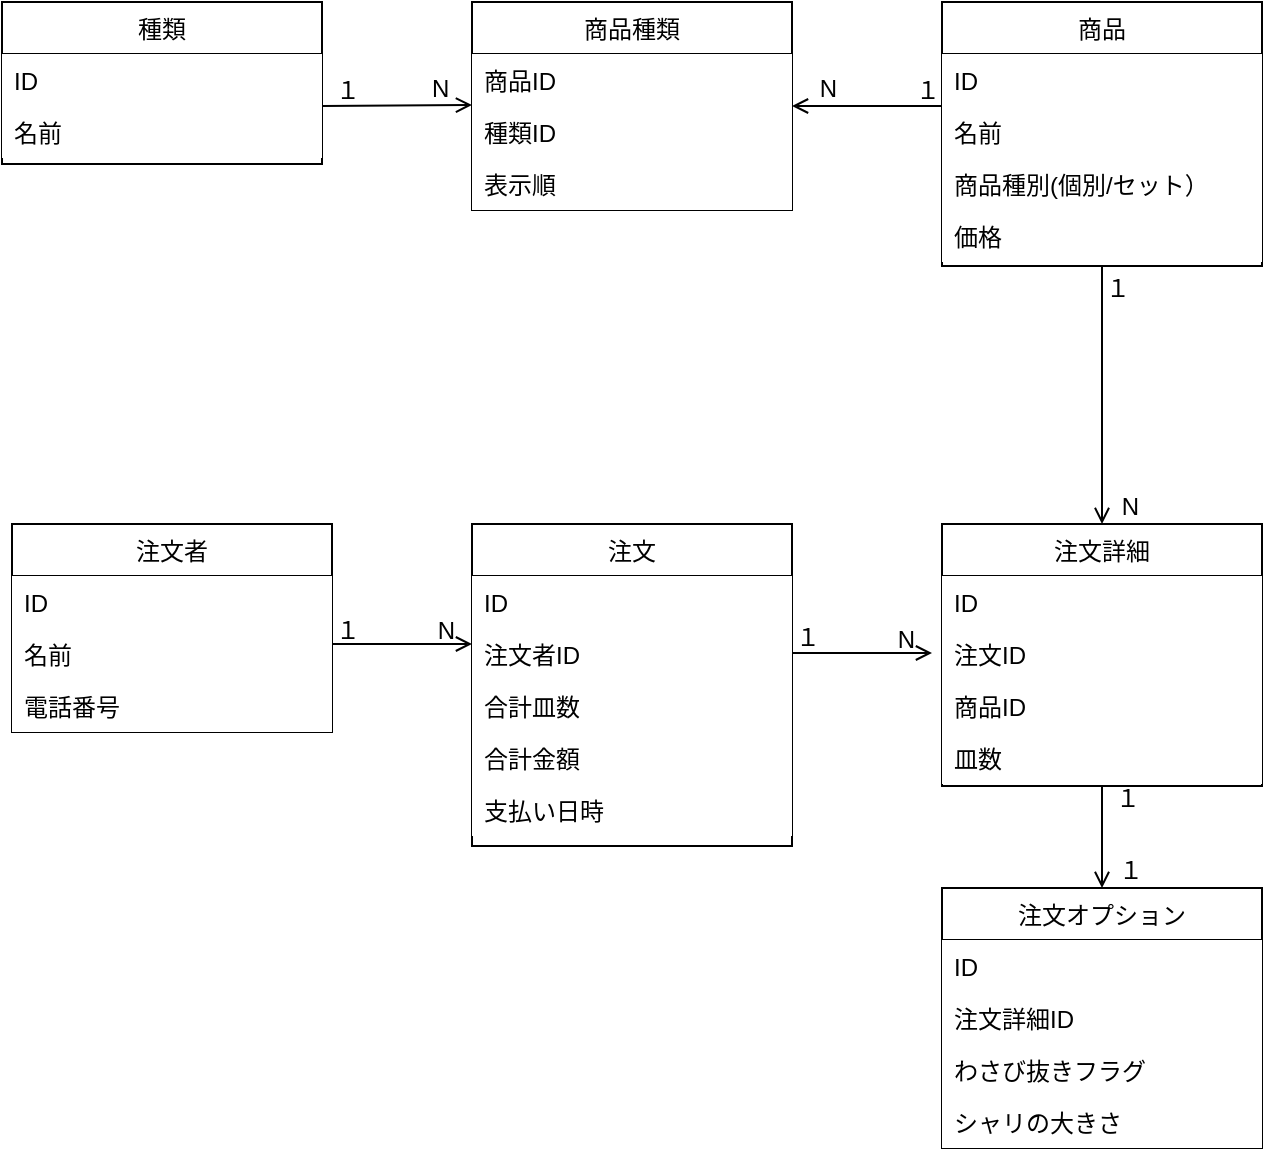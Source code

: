 <mxfile version="15.8.2" type="device"><diagram id="C5RBs43oDa-KdzZeNtuy" name="Page-1"><mxGraphModel dx="665" dy="614" grid="1" gridSize="10" guides="1" tooltips="1" connect="1" arrows="1" fold="1" page="1" pageScale="1" pageWidth="827" pageHeight="1169" math="0" shadow="0"><root><mxCell id="WIyWlLk6GJQsqaUBKTNV-0"/><mxCell id="WIyWlLk6GJQsqaUBKTNV-1" parent="WIyWlLk6GJQsqaUBKTNV-0"/><mxCell id="zkfFHV4jXpPFQw0GAbJ--13" value="注文" style="swimlane;fontStyle=0;align=center;verticalAlign=top;childLayout=stackLayout;horizontal=1;startSize=26;horizontalStack=0;resizeParent=1;resizeLast=0;collapsible=1;marginBottom=0;rounded=0;shadow=0;strokeWidth=1;" parent="WIyWlLk6GJQsqaUBKTNV-1" vertex="1"><mxGeometry x="235" y="429" width="160" height="161" as="geometry"><mxRectangle x="340" y="380" width="170" height="26" as="alternateBounds"/></mxGeometry></mxCell><mxCell id="zkfFHV4jXpPFQw0GAbJ--14" value="ID&#10;" style="text;align=left;verticalAlign=top;spacingLeft=4;spacingRight=4;overflow=hidden;rotatable=0;points=[[0,0.5],[1,0.5]];portConstraint=eastwest;fillColor=default;" parent="zkfFHV4jXpPFQw0GAbJ--13" vertex="1"><mxGeometry y="26" width="160" height="26" as="geometry"/></mxCell><mxCell id="SkkedGWnrhFnwaCjUDxO-12" value="注文者ID&#10;" style="text;align=left;verticalAlign=top;spacingLeft=4;spacingRight=4;overflow=hidden;rotatable=0;points=[[0,0.5],[1,0.5]];portConstraint=eastwest;fillColor=default;" parent="zkfFHV4jXpPFQw0GAbJ--13" vertex="1"><mxGeometry y="52" width="160" height="26" as="geometry"/></mxCell><mxCell id="1N2UyBeODw4FCFFzOOn2-0" value="合計皿数&#10;" style="text;align=left;verticalAlign=top;spacingLeft=4;spacingRight=4;overflow=hidden;rotatable=0;points=[[0,0.5],[1,0.5]];portConstraint=eastwest;fillColor=default;" parent="zkfFHV4jXpPFQw0GAbJ--13" vertex="1"><mxGeometry y="78" width="160" height="26" as="geometry"/></mxCell><mxCell id="TcULAAn2mXQuPCmB6XX4-0" value="合計金額" style="text;align=left;verticalAlign=top;spacingLeft=4;spacingRight=4;overflow=hidden;rotatable=0;points=[[0,0.5],[1,0.5]];portConstraint=eastwest;fillColor=default;" parent="zkfFHV4jXpPFQw0GAbJ--13" vertex="1"><mxGeometry y="104" width="160" height="26" as="geometry"/></mxCell><mxCell id="SkkedGWnrhFnwaCjUDxO-14" value="支払い日時&#10;" style="text;align=left;verticalAlign=top;spacingLeft=4;spacingRight=4;overflow=hidden;rotatable=0;points=[[0,0.5],[1,0.5]];portConstraint=eastwest;fillColor=default;" parent="zkfFHV4jXpPFQw0GAbJ--13" vertex="1"><mxGeometry y="130" width="160" height="26" as="geometry"/></mxCell><mxCell id="zkfFHV4jXpPFQw0GAbJ--17" value="商品" style="swimlane;fontStyle=0;align=center;verticalAlign=top;childLayout=stackLayout;horizontal=1;startSize=26;horizontalStack=0;resizeParent=1;resizeLast=0;collapsible=1;marginBottom=0;rounded=0;shadow=0;strokeWidth=1;" parent="WIyWlLk6GJQsqaUBKTNV-1" vertex="1"><mxGeometry x="470" y="168" width="160" height="132" as="geometry"><mxRectangle x="550" y="140" width="160" height="26" as="alternateBounds"/></mxGeometry></mxCell><mxCell id="zkfFHV4jXpPFQw0GAbJ--18" value="ID&#10;" style="text;align=left;verticalAlign=top;spacingLeft=4;spacingRight=4;overflow=hidden;rotatable=0;points=[[0,0.5],[1,0.5]];portConstraint=eastwest;fillColor=default;" parent="zkfFHV4jXpPFQw0GAbJ--17" vertex="1"><mxGeometry y="26" width="160" height="26" as="geometry"/></mxCell><mxCell id="zkfFHV4jXpPFQw0GAbJ--19" value="名前" style="text;align=left;verticalAlign=top;spacingLeft=4;spacingRight=4;overflow=hidden;rotatable=0;points=[[0,0.5],[1,0.5]];portConstraint=eastwest;rounded=0;shadow=0;html=0;fillColor=default;" parent="zkfFHV4jXpPFQw0GAbJ--17" vertex="1"><mxGeometry y="52" width="160" height="26" as="geometry"/></mxCell><mxCell id="SkkedGWnrhFnwaCjUDxO-58" value="商品種別(個別/セット）" style="text;align=left;verticalAlign=top;spacingLeft=4;spacingRight=4;overflow=hidden;rotatable=0;points=[[0,0.5],[1,0.5]];portConstraint=eastwest;rounded=0;shadow=0;html=0;fillColor=default;" parent="zkfFHV4jXpPFQw0GAbJ--17" vertex="1"><mxGeometry y="78" width="160" height="26" as="geometry"/></mxCell><mxCell id="zkfFHV4jXpPFQw0GAbJ--22" value="価格" style="text;align=left;verticalAlign=top;spacingLeft=4;spacingRight=4;overflow=hidden;rotatable=0;points=[[0,0.5],[1,0.5]];portConstraint=eastwest;rounded=0;shadow=0;html=0;fillColor=default;" parent="zkfFHV4jXpPFQw0GAbJ--17" vertex="1"><mxGeometry y="104" width="160" height="26" as="geometry"/></mxCell><mxCell id="SkkedGWnrhFnwaCjUDxO-3" value="種類" style="swimlane;fontStyle=0;align=center;verticalAlign=top;childLayout=stackLayout;horizontal=1;startSize=26;horizontalStack=0;resizeParent=1;resizeLast=0;collapsible=1;marginBottom=0;rounded=0;shadow=0;strokeWidth=1;fillColor=default;" parent="WIyWlLk6GJQsqaUBKTNV-1" vertex="1"><mxGeometry y="168" width="160" height="81" as="geometry"><mxRectangle x="340" y="380" width="170" height="26" as="alternateBounds"/></mxGeometry></mxCell><mxCell id="SkkedGWnrhFnwaCjUDxO-4" value="ID" style="text;align=left;verticalAlign=top;spacingLeft=4;spacingRight=4;overflow=hidden;rotatable=0;points=[[0,0.5],[1,0.5]];portConstraint=eastwest;fillColor=default;" parent="SkkedGWnrhFnwaCjUDxO-3" vertex="1"><mxGeometry y="26" width="160" height="26" as="geometry"/></mxCell><mxCell id="SkkedGWnrhFnwaCjUDxO-6" value="名前" style="text;align=left;verticalAlign=top;spacingLeft=4;spacingRight=4;overflow=hidden;rotatable=0;points=[[0,0.5],[1,0.5]];portConstraint=eastwest;fillColor=default;" parent="SkkedGWnrhFnwaCjUDxO-3" vertex="1"><mxGeometry y="52" width="160" height="26" as="geometry"/></mxCell><mxCell id="SkkedGWnrhFnwaCjUDxO-15" value="注文詳細" style="swimlane;fontStyle=0;align=center;verticalAlign=top;childLayout=stackLayout;horizontal=1;startSize=26;horizontalStack=0;resizeParent=1;resizeLast=0;collapsible=1;marginBottom=0;rounded=0;shadow=0;strokeWidth=1;" parent="WIyWlLk6GJQsqaUBKTNV-1" vertex="1"><mxGeometry x="470" y="429" width="160" height="131" as="geometry"><mxRectangle x="340" y="380" width="170" height="26" as="alternateBounds"/></mxGeometry></mxCell><mxCell id="SkkedGWnrhFnwaCjUDxO-16" value="ID&#10;" style="text;align=left;verticalAlign=top;spacingLeft=4;spacingRight=4;overflow=hidden;rotatable=0;points=[[0,0.5],[1,0.5]];portConstraint=eastwest;fillColor=default;" parent="SkkedGWnrhFnwaCjUDxO-15" vertex="1"><mxGeometry y="26" width="160" height="26" as="geometry"/></mxCell><mxCell id="SkkedGWnrhFnwaCjUDxO-17" value="注文ID&#10;" style="text;align=left;verticalAlign=top;spacingLeft=4;spacingRight=4;overflow=hidden;rotatable=0;points=[[0,0.5],[1,0.5]];portConstraint=eastwest;fillColor=default;" parent="SkkedGWnrhFnwaCjUDxO-15" vertex="1"><mxGeometry y="52" width="160" height="26" as="geometry"/></mxCell><mxCell id="SkkedGWnrhFnwaCjUDxO-18" value="商品ID&#10;" style="text;align=left;verticalAlign=top;spacingLeft=4;spacingRight=4;overflow=hidden;rotatable=0;points=[[0,0.5],[1,0.5]];portConstraint=eastwest;fillColor=default;" parent="SkkedGWnrhFnwaCjUDxO-15" vertex="1"><mxGeometry y="78" width="160" height="26" as="geometry"/></mxCell><mxCell id="SkkedGWnrhFnwaCjUDxO-20" value="皿数&#10;" style="text;align=left;verticalAlign=top;spacingLeft=4;spacingRight=4;overflow=hidden;rotatable=0;points=[[0,0.5],[1,0.5]];portConstraint=eastwest;fillColor=default;" parent="SkkedGWnrhFnwaCjUDxO-15" vertex="1"><mxGeometry y="104" width="160" height="26" as="geometry"/></mxCell><mxCell id="SkkedGWnrhFnwaCjUDxO-21" value="注文者" style="swimlane;fontStyle=0;align=center;verticalAlign=top;childLayout=stackLayout;horizontal=1;startSize=26;horizontalStack=0;resizeParent=1;resizeLast=0;collapsible=1;marginBottom=0;rounded=0;shadow=0;strokeWidth=1;" parent="WIyWlLk6GJQsqaUBKTNV-1" vertex="1"><mxGeometry x="5" y="429" width="160" height="104" as="geometry"><mxRectangle x="340" y="380" width="170" height="26" as="alternateBounds"/></mxGeometry></mxCell><mxCell id="SkkedGWnrhFnwaCjUDxO-22" value="ID&#10;" style="text;align=left;verticalAlign=top;spacingLeft=4;spacingRight=4;overflow=hidden;rotatable=0;points=[[0,0.5],[1,0.5]];portConstraint=eastwest;fillColor=default;" parent="SkkedGWnrhFnwaCjUDxO-21" vertex="1"><mxGeometry y="26" width="160" height="26" as="geometry"/></mxCell><mxCell id="SkkedGWnrhFnwaCjUDxO-23" value="名前&#10;" style="text;align=left;verticalAlign=top;spacingLeft=4;spacingRight=4;overflow=hidden;rotatable=0;points=[[0,0.5],[1,0.5]];portConstraint=eastwest;fillColor=default;" parent="SkkedGWnrhFnwaCjUDxO-21" vertex="1"><mxGeometry y="52" width="160" height="26" as="geometry"/></mxCell><mxCell id="SkkedGWnrhFnwaCjUDxO-24" value="電話番号&#10;" style="text;align=left;verticalAlign=top;spacingLeft=4;spacingRight=4;overflow=hidden;rotatable=0;points=[[0,0.5],[1,0.5]];portConstraint=eastwest;fillColor=default;" parent="SkkedGWnrhFnwaCjUDxO-21" vertex="1"><mxGeometry y="78" width="160" height="26" as="geometry"/></mxCell><mxCell id="SkkedGWnrhFnwaCjUDxO-26" value="" style="endArrow=open;shadow=0;strokeWidth=1;rounded=0;endFill=1;edgeStyle=elbowEdgeStyle;elbow=vertical;" parent="WIyWlLk6GJQsqaUBKTNV-1" edge="1"><mxGeometry x="0.5" y="41" relative="1" as="geometry"><mxPoint x="165" y="489" as="sourcePoint"/><mxPoint x="235" y="489" as="targetPoint"/><mxPoint x="-40" y="32" as="offset"/></mxGeometry></mxCell><mxCell id="SkkedGWnrhFnwaCjUDxO-27" value="１" style="resizable=0;align=left;verticalAlign=bottom;labelBackgroundColor=none;fontSize=12;" parent="SkkedGWnrhFnwaCjUDxO-26" connectable="0" vertex="1"><mxGeometry x="-1" relative="1" as="geometry"><mxPoint y="2" as="offset"/></mxGeometry></mxCell><mxCell id="SkkedGWnrhFnwaCjUDxO-28" value="N&#10;" style="resizable=0;align=right;verticalAlign=bottom;labelBackgroundColor=none;fontSize=12;" parent="SkkedGWnrhFnwaCjUDxO-26" connectable="0" vertex="1"><mxGeometry x="1" relative="1" as="geometry"><mxPoint x="-7" y="16" as="offset"/></mxGeometry></mxCell><mxCell id="SkkedGWnrhFnwaCjUDxO-30" value="" style="endArrow=open;shadow=0;strokeWidth=1;rounded=0;endFill=1;edgeStyle=elbowEdgeStyle;elbow=vertical;" parent="WIyWlLk6GJQsqaUBKTNV-1" edge="1"><mxGeometry x="0.5" y="41" relative="1" as="geometry"><mxPoint x="395" y="493.5" as="sourcePoint"/><mxPoint x="465" y="493.5" as="targetPoint"/><mxPoint x="-40" y="32" as="offset"/></mxGeometry></mxCell><mxCell id="SkkedGWnrhFnwaCjUDxO-31" value="１" style="resizable=0;align=left;verticalAlign=bottom;labelBackgroundColor=none;fontSize=12;" parent="SkkedGWnrhFnwaCjUDxO-30" connectable="0" vertex="1"><mxGeometry x="-1" relative="1" as="geometry"><mxPoint y="1" as="offset"/></mxGeometry></mxCell><mxCell id="SkkedGWnrhFnwaCjUDxO-32" value="N" style="resizable=0;align=right;verticalAlign=bottom;labelBackgroundColor=none;fontSize=12;" parent="SkkedGWnrhFnwaCjUDxO-30" connectable="0" vertex="1"><mxGeometry x="1" relative="1" as="geometry"><mxPoint x="-7" y="2" as="offset"/></mxGeometry></mxCell><mxCell id="SkkedGWnrhFnwaCjUDxO-36" value="" style="endArrow=open;shadow=0;strokeWidth=1;rounded=0;endFill=1;edgeStyle=elbowEdgeStyle;elbow=vertical;exitX=0.5;exitY=1;exitDx=0;exitDy=0;entryX=0.5;entryY=0;entryDx=0;entryDy=0;" parent="WIyWlLk6GJQsqaUBKTNV-1" source="zkfFHV4jXpPFQw0GAbJ--17" target="SkkedGWnrhFnwaCjUDxO-15" edge="1"><mxGeometry x="0.5" y="41" relative="1" as="geometry"><mxPoint x="615" y="379" as="sourcePoint"/><mxPoint x="548" y="400" as="targetPoint"/><mxPoint x="-40" y="32" as="offset"/><Array as="points"/></mxGeometry></mxCell><mxCell id="SkkedGWnrhFnwaCjUDxO-37" value="１" style="resizable=0;align=left;verticalAlign=bottom;labelBackgroundColor=none;fontSize=12;" parent="SkkedGWnrhFnwaCjUDxO-36" connectable="0" vertex="1"><mxGeometry x="-1" relative="1" as="geometry"><mxPoint y="20" as="offset"/></mxGeometry></mxCell><mxCell id="SkkedGWnrhFnwaCjUDxO-38" value="N" style="resizable=0;align=right;verticalAlign=bottom;labelBackgroundColor=none;fontSize=12;" parent="SkkedGWnrhFnwaCjUDxO-36" connectable="0" vertex="1"><mxGeometry x="1" relative="1" as="geometry"><mxPoint x="20" as="offset"/></mxGeometry></mxCell><mxCell id="SkkedGWnrhFnwaCjUDxO-39" value="" style="endArrow=open;shadow=0;strokeWidth=1;rounded=0;endFill=1;edgeStyle=elbowEdgeStyle;elbow=vertical;" parent="WIyWlLk6GJQsqaUBKTNV-1" edge="1"><mxGeometry x="0.5" y="41" relative="1" as="geometry"><mxPoint x="160" y="220" as="sourcePoint"/><mxPoint x="235" y="219.5" as="targetPoint"/><mxPoint x="-40" y="32" as="offset"/><Array as="points"><mxPoint x="195" y="219.5"/></Array></mxGeometry></mxCell><mxCell id="SkkedGWnrhFnwaCjUDxO-40" value="１" style="resizable=0;align=left;verticalAlign=bottom;labelBackgroundColor=none;fontSize=12;" parent="SkkedGWnrhFnwaCjUDxO-39" connectable="0" vertex="1"><mxGeometry x="-1" relative="1" as="geometry"><mxPoint x="5" y="1" as="offset"/></mxGeometry></mxCell><mxCell id="SkkedGWnrhFnwaCjUDxO-41" value="N" style="resizable=0;align=right;verticalAlign=bottom;labelBackgroundColor=none;fontSize=12;" parent="SkkedGWnrhFnwaCjUDxO-39" connectable="0" vertex="1"><mxGeometry x="1" relative="1" as="geometry"><mxPoint x="16" y="4" as="offset"/></mxGeometry></mxCell><mxCell id="SkkedGWnrhFnwaCjUDxO-47" value="注文オプション" style="swimlane;fontStyle=0;align=center;verticalAlign=top;childLayout=stackLayout;horizontal=1;startSize=26;horizontalStack=0;resizeParent=1;resizeLast=0;collapsible=1;marginBottom=0;rounded=0;shadow=0;strokeWidth=1;" parent="WIyWlLk6GJQsqaUBKTNV-1" vertex="1"><mxGeometry x="470" y="611" width="160" height="130" as="geometry"><mxRectangle x="550" y="140" width="160" height="26" as="alternateBounds"/></mxGeometry></mxCell><mxCell id="SkkedGWnrhFnwaCjUDxO-48" value="ID&#10;" style="text;align=left;verticalAlign=top;spacingLeft=4;spacingRight=4;overflow=hidden;rotatable=0;points=[[0,0.5],[1,0.5]];portConstraint=eastwest;fillColor=default;" parent="SkkedGWnrhFnwaCjUDxO-47" vertex="1"><mxGeometry y="26" width="160" height="26" as="geometry"/></mxCell><mxCell id="SkkedGWnrhFnwaCjUDxO-49" value="注文詳細ID&#10;" style="text;align=left;verticalAlign=top;spacingLeft=4;spacingRight=4;overflow=hidden;rotatable=0;points=[[0,0.5],[1,0.5]];portConstraint=eastwest;fillColor=default;" parent="SkkedGWnrhFnwaCjUDxO-47" vertex="1"><mxGeometry y="52" width="160" height="26" as="geometry"/></mxCell><mxCell id="SkkedGWnrhFnwaCjUDxO-50" value="わさび抜きフラグ" style="text;align=left;verticalAlign=top;spacingLeft=4;spacingRight=4;overflow=hidden;rotatable=0;points=[[0,0.5],[1,0.5]];portConstraint=eastwest;rounded=0;shadow=0;html=0;fillColor=default;" parent="SkkedGWnrhFnwaCjUDxO-47" vertex="1"><mxGeometry y="78" width="160" height="26" as="geometry"/></mxCell><mxCell id="SkkedGWnrhFnwaCjUDxO-51" value="シャリの大きさ" style="text;align=left;verticalAlign=top;spacingLeft=4;spacingRight=4;overflow=hidden;rotatable=0;points=[[0,0.5],[1,0.5]];portConstraint=eastwest;rounded=0;shadow=0;html=0;fillColor=default;" parent="SkkedGWnrhFnwaCjUDxO-47" vertex="1"><mxGeometry y="104" width="160" height="26" as="geometry"/></mxCell><mxCell id="SkkedGWnrhFnwaCjUDxO-54" value="" style="endArrow=open;shadow=0;strokeWidth=1;rounded=0;endFill=1;edgeStyle=elbowEdgeStyle;elbow=vertical;exitX=0.5;exitY=1;exitDx=0;exitDy=0;entryX=0.5;entryY=0;entryDx=0;entryDy=0;" parent="WIyWlLk6GJQsqaUBKTNV-1" source="SkkedGWnrhFnwaCjUDxO-15" target="SkkedGWnrhFnwaCjUDxO-47" edge="1"><mxGeometry x="0.5" y="41" relative="1" as="geometry"><mxPoint x="650" y="506.5" as="sourcePoint"/><mxPoint x="720" y="506.5" as="targetPoint"/><mxPoint x="-40" y="32" as="offset"/><Array as="points"><mxPoint x="560" y="600"/></Array></mxGeometry></mxCell><mxCell id="SkkedGWnrhFnwaCjUDxO-55" value="１" style="resizable=0;align=left;verticalAlign=bottom;labelBackgroundColor=none;fontSize=12;" parent="SkkedGWnrhFnwaCjUDxO-54" connectable="0" vertex="1"><mxGeometry x="-1" relative="1" as="geometry"><mxPoint x="5" y="15" as="offset"/></mxGeometry></mxCell><mxCell id="SkkedGWnrhFnwaCjUDxO-56" value="１" style="resizable=0;align=right;verticalAlign=bottom;labelBackgroundColor=none;fontSize=12;" parent="SkkedGWnrhFnwaCjUDxO-54" connectable="0" vertex="1"><mxGeometry x="1" relative="1" as="geometry"><mxPoint x="22" as="offset"/></mxGeometry></mxCell><mxCell id="TcULAAn2mXQuPCmB6XX4-1" value="商品種類" style="swimlane;fontStyle=0;align=center;verticalAlign=top;childLayout=stackLayout;horizontal=1;startSize=26;horizontalStack=0;resizeParent=1;resizeLast=0;collapsible=1;marginBottom=0;rounded=0;shadow=0;strokeWidth=1;fillColor=default;" parent="WIyWlLk6GJQsqaUBKTNV-1" vertex="1"><mxGeometry x="235" y="168" width="160" height="104" as="geometry"><mxRectangle x="340" y="380" width="170" height="26" as="alternateBounds"/></mxGeometry></mxCell><mxCell id="TcULAAn2mXQuPCmB6XX4-2" value="商品ID" style="text;align=left;verticalAlign=top;spacingLeft=4;spacingRight=4;overflow=hidden;rotatable=0;points=[[0,0.5],[1,0.5]];portConstraint=eastwest;fillColor=default;" parent="TcULAAn2mXQuPCmB6XX4-1" vertex="1"><mxGeometry y="26" width="160" height="26" as="geometry"/></mxCell><mxCell id="TcULAAn2mXQuPCmB6XX4-3" value="種類ID" style="text;align=left;verticalAlign=top;spacingLeft=4;spacingRight=4;overflow=hidden;rotatable=0;points=[[0,0.5],[1,0.5]];portConstraint=eastwest;fillColor=default;" parent="TcULAAn2mXQuPCmB6XX4-1" vertex="1"><mxGeometry y="52" width="160" height="26" as="geometry"/></mxCell><mxCell id="TcULAAn2mXQuPCmB6XX4-4" value="表示順" style="text;align=left;verticalAlign=top;spacingLeft=4;spacingRight=4;overflow=hidden;rotatable=0;points=[[0,0.5],[1,0.5]];portConstraint=eastwest;fillColor=default;" parent="TcULAAn2mXQuPCmB6XX4-1" vertex="1"><mxGeometry y="78" width="160" height="26" as="geometry"/></mxCell><mxCell id="TcULAAn2mXQuPCmB6XX4-5" value="N" style="resizable=0;align=left;verticalAlign=bottom;labelBackgroundColor=none;fontSize=12;" parent="WIyWlLk6GJQsqaUBKTNV-1" connectable="0" vertex="1"><mxGeometry x="213" y="220" as="geometry"/></mxCell><mxCell id="TcULAAn2mXQuPCmB6XX4-6" value="" style="endArrow=open;shadow=0;strokeWidth=1;rounded=0;endFill=1;edgeStyle=elbowEdgeStyle;elbow=vertical;" parent="WIyWlLk6GJQsqaUBKTNV-1" edge="1"><mxGeometry x="0.5" y="41" relative="1" as="geometry"><mxPoint x="470" y="220" as="sourcePoint"/><mxPoint x="395" y="220" as="targetPoint"/><mxPoint x="-40" y="32" as="offset"/><Array as="points"><mxPoint x="420" y="220"/></Array></mxGeometry></mxCell><mxCell id="TcULAAn2mXQuPCmB6XX4-7" value="１" style="resizable=0;align=left;verticalAlign=bottom;labelBackgroundColor=none;fontSize=12;" parent="TcULAAn2mXQuPCmB6XX4-6" connectable="0" vertex="1"><mxGeometry x="-1" relative="1" as="geometry"><mxPoint x="-15" y="1" as="offset"/></mxGeometry></mxCell><mxCell id="TcULAAn2mXQuPCmB6XX4-8" value="N" style="resizable=0;align=right;verticalAlign=bottom;labelBackgroundColor=none;fontSize=12;" parent="TcULAAn2mXQuPCmB6XX4-6" connectable="0" vertex="1"><mxGeometry x="1" relative="1" as="geometry"><mxPoint x="24" as="offset"/></mxGeometry></mxCell></root></mxGraphModel></diagram></mxfile>